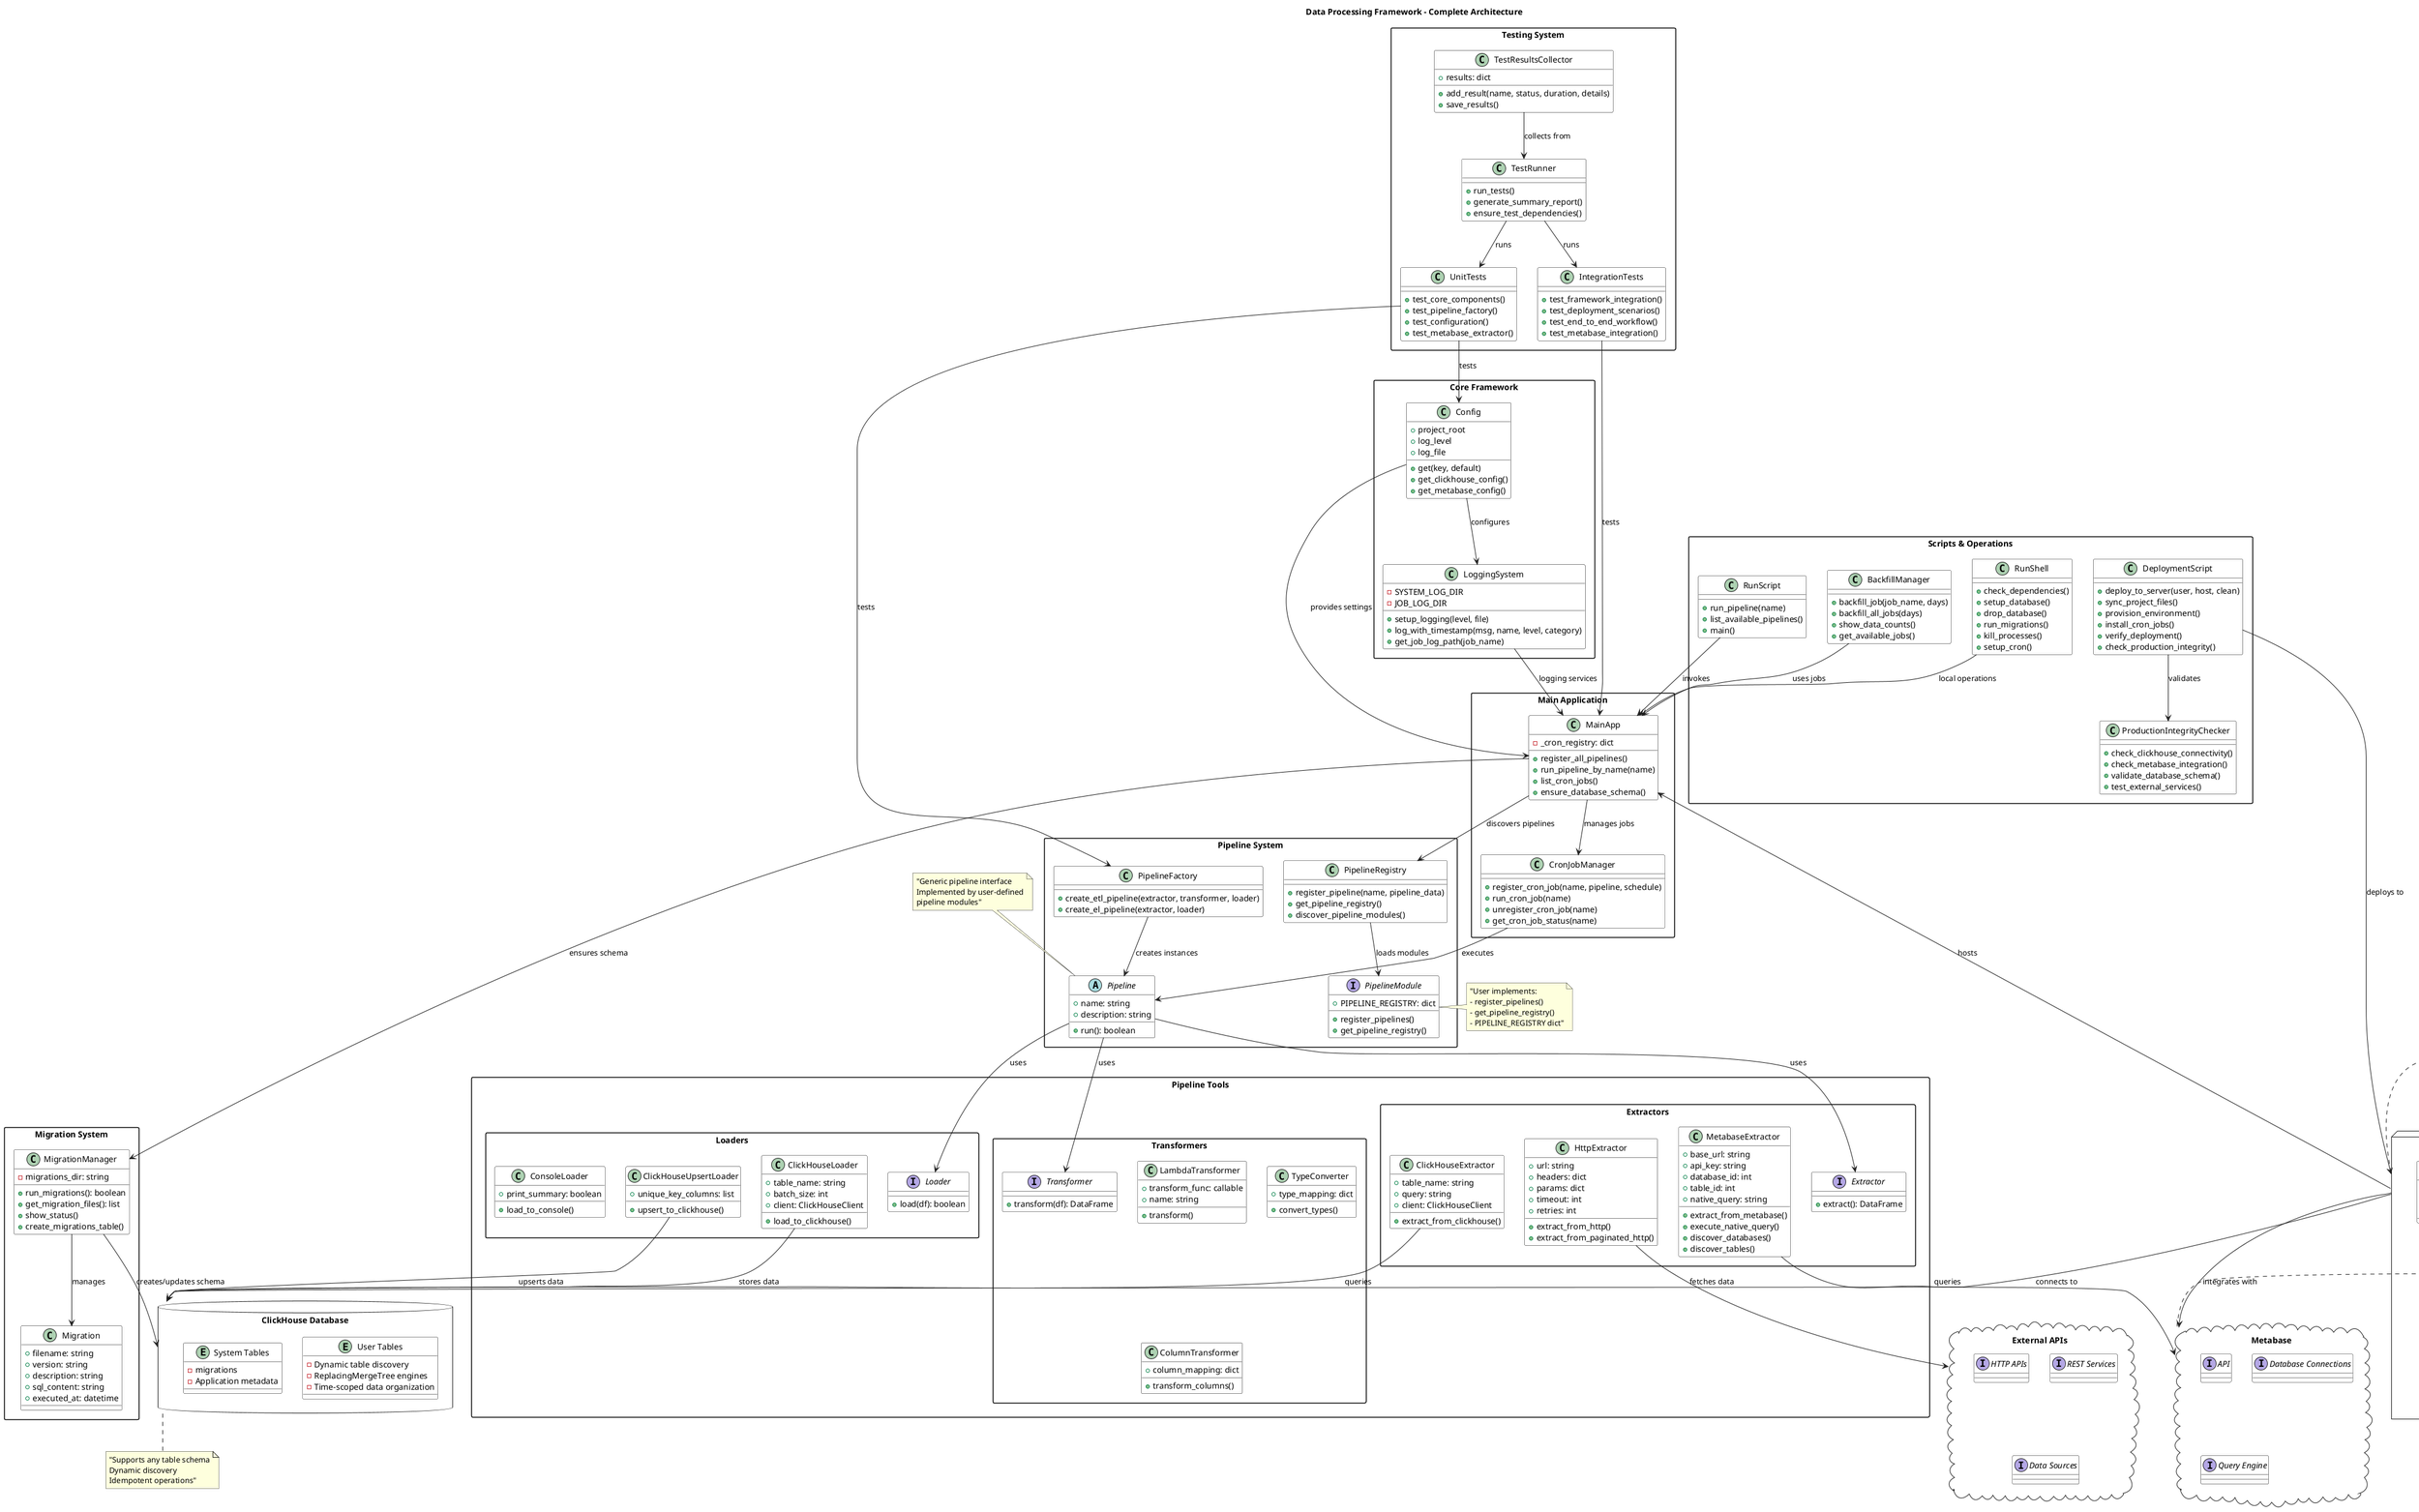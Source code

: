 @startuml
!define RECTANGLE class
skinparam packageStyle rectangle
skinparam backgroundColor transparent
skinparam classBackgroundColor White
skinparam classBorderColor Black
allowmixing

title Data Processing Framework - Complete Architecture

' Core Framework Components
package "Core Framework" {
    class Config {
        +get(key, default)
        +get_clickhouse_config()
        +get_metabase_config()
        +project_root
        +log_level
        +log_file
    }
    
    class LoggingSystem {
        +setup_logging(level, file)
        +log_with_timestamp(msg, name, level, category)
        +get_job_log_path(job_name)
        -SYSTEM_LOG_DIR
        -JOB_LOG_DIR
    }
}

' Pipeline Architecture
package "Pipeline System" {
    abstract class Pipeline {
        +name: string
        +description: string
        +run(): boolean
    }
    
    class PipelineFactory {
        +create_etl_pipeline(extractor, transformer, loader)
        +create_el_pipeline(extractor, loader)
    }
    
    class PipelineRegistry {
        +register_pipeline(name, pipeline_data)
        +get_pipeline_registry()
        +discover_pipeline_modules()
    }
    
    interface PipelineModule {
        +register_pipelines()
        +get_pipeline_registry()
        +PIPELINE_REGISTRY: dict
    }
}

' Pipeline Tools
package "Pipeline Tools" {
    package "Extractors" {
        interface Extractor {
            +extract(): DataFrame
        }
        
        class HttpExtractor {
            +url: string
            +headers: dict
            +params: dict
            +timeout: int
            +retries: int
            +extract_from_http()
            +extract_from_paginated_http()
        }
        
        class ClickHouseExtractor {
            +table_name: string
            +query: string
            +client: ClickHouseClient
            +extract_from_clickhouse()
        }
        
        class MetabaseExtractor {
            +base_url: string
            +api_key: string
            +database_id: int
            +table_id: int
            +native_query: string
            +extract_from_metabase()
            +execute_native_query()
            +discover_databases()
            +discover_tables()
        }
    }
    
    package "Transformers" {
        interface Transformer {
            +transform(df): DataFrame
        }
        
        class LambdaTransformer {
            +transform_func: callable
            +name: string
            +transform()
        }
        
        class TypeConverter {
            +type_mapping: dict
            +convert_types()
        }
        
        class ColumnTransformer {
            +column_mapping: dict
            +transform_columns()
        }
    }
    
    package "Loaders" {
        interface Loader {
            +load(df): boolean
        }
        
        class ClickHouseLoader {
            +table_name: string
            +batch_size: int
            +client: ClickHouseClient
            +load_to_clickhouse()
        }
        
        class ClickHouseUpsertLoader {
            +unique_key_columns: list
            +upsert_to_clickhouse()
        }
        
        class ConsoleLoader {
            +print_summary: boolean
            +load_to_console()
        }
    }
}

' Main Application
package "Main Application" {
    class MainApp {
        +register_all_pipelines()
        +run_pipeline_by_name(name)
        +list_cron_jobs()
        +ensure_database_schema()
        -_cron_registry: dict
    }
    
    class CronJobManager {
        +register_cron_job(name, pipeline, schedule)
        +run_cron_job(name)
        +unregister_cron_job(name)
        +get_cron_job_status(name)
    }
}

' Migration System
package "Migration System" {
    class MigrationManager {
        +run_migrations(): boolean
        +get_migration_files(): list
        +show_status()
        +create_migrations_table()
        -migrations_dir: string
    }
    
    class Migration {
        +filename: string
        +version: string
        +description: string
        +sql_content: string
        +executed_at: datetime
    }
}

' Scripts and Operations
package "Scripts & Operations" {
    class RunScript {
        +run_pipeline(name)
        +list_available_pipelines()
        +main()
    }
    
    class BackfillManager {
        +backfill_job(job_name, days)
        +backfill_all_jobs(days)
        +show_data_counts()
        +get_available_jobs()
    }
    
    class DeploymentScript {
        +deploy_to_server(user, host, clean)
        +sync_project_files()
        +provision_environment()
        +install_cron_jobs()
        +verify_deployment()
        +check_production_integrity()
    }
    
    class ProductionIntegrityChecker {
        +check_clickhouse_connectivity()
        +check_metabase_integration()
        +validate_database_schema()
        +test_external_services()
    }
    
    class RunShell {
        +check_dependencies()
        +setup_database()
        +drop_database()
        +run_migrations()
        +kill_processes()
        +setup_cron()
    }
}

' Testing Framework
package "Testing System" {
    class TestResultsCollector {
        +add_result(name, status, duration, details)
        +save_results()
        +results: dict
    }
    
    class IntegrationTests {
        +test_framework_integration()
        +test_deployment_scenarios()
        +test_end_to_end_workflow()
        +test_metabase_integration()
    }
    
    class UnitTests {
        +test_core_components()
        +test_pipeline_factory()
        +test_configuration()
        +test_metabase_extractor()
    }
    
    class TestRunner {
        +run_tests()
        +generate_summary_report()
        +ensure_test_dependencies()
    }
}

' External Systems
cloud "External APIs" as ExtAPI {
    interface "HTTP APIs"
    interface "REST Services" 
    interface "Data Sources"
}

cloud "Metabase" as Metabase {
    interface "API"
    interface "Database Connections"
    interface "Query Engine"
}

database "ClickHouse Database" as CH {
    entity "User Tables" {
        - Dynamic table discovery
        - ReplacingMergeTree engines
        - Time-scoped data organization
    }
    entity "System Tables" {
        - migrations
        - Application metadata
    }
}

node "Production Server" as Server {
    class "Cron Jobs" {
        - Automatic pipeline scheduling
        - Log rotation
        - Health monitoring
    }
    
    class "Log System" {
        - logs/system/application.log
        - logs/jobs/{job_name}.log
        - logs/cron.log
    }
    
    class "Project Directory" {
        - /containers/data-processor
        - Virtual environment
        - Configuration files
    }
    
    class "Production Integrity" {
        - ClickHouse connectivity
        - Metabase integration
        - Database schema validation
        - Service health checks
    }
}

' Relationships - Core Framework
Config --> LoggingSystem : configures
Config --> MainApp : provides settings
LoggingSystem --> MainApp : logging services

' Relationships - Pipeline System
MainApp --> PipelineRegistry : discovers pipelines
PipelineRegistry --> PipelineModule : loads modules
PipelineFactory --> Pipeline : creates instances
Pipeline --> Extractor : uses
Pipeline --> Transformer : uses
Pipeline --> Loader : uses

' Relationships - Main Application
MainApp --> CronJobManager : manages jobs
MainApp --> MigrationManager : ensures schema
CronJobManager --> Pipeline : executes

' Relationships - Migration System
MigrationManager --> Migration : manages
MigrationManager --> CH : creates/updates schema

' Relationships - Scripts
RunScript --> MainApp : invokes
BackfillManager --> MainApp : uses jobs
DeploymentScript --> Server : deploys to
DeploymentScript --> ProductionIntegrityChecker : validates
RunShell --> MainApp : local operations

' Relationships - Testing
TestRunner --> IntegrationTests : runs
TestRunner --> UnitTests : runs
TestResultsCollector --> TestRunner : collects from
IntegrationTests --> MainApp : tests
UnitTests --> Config : tests
UnitTests --> PipelineFactory : tests

' Relationships - External
HttpExtractor --> ExtAPI : fetches data
ClickHouseExtractor --> CH : queries
ClickHouseLoader --> CH : stores data
ClickHouseUpsertLoader --> CH : upserts data
MetabaseExtractor --> Metabase : queries

' Relationships - Server
Server --> MainApp : hosts
Server --> CH : connects to
Server --> Metabase : integrates with

note top of Pipeline : "Generic pipeline interface\nImplemented by user-defined\npipeline modules"

note right of PipelineModule : "User implements:\n- register_pipelines()\n- get_pipeline_registry()\n- PIPELINE_REGISTRY dict"

note bottom of CH : "Supports any table schema\nDynamic discovery\nIdempotent operations"

note left of Server : "8-step deployment\nProduction integrity checks\nProcess management\nAutomatic cron setup"

note right of Metabase : "Production integration\nAPI key authentication\nDatabase discovery\nCustom SQL queries"

@enduml